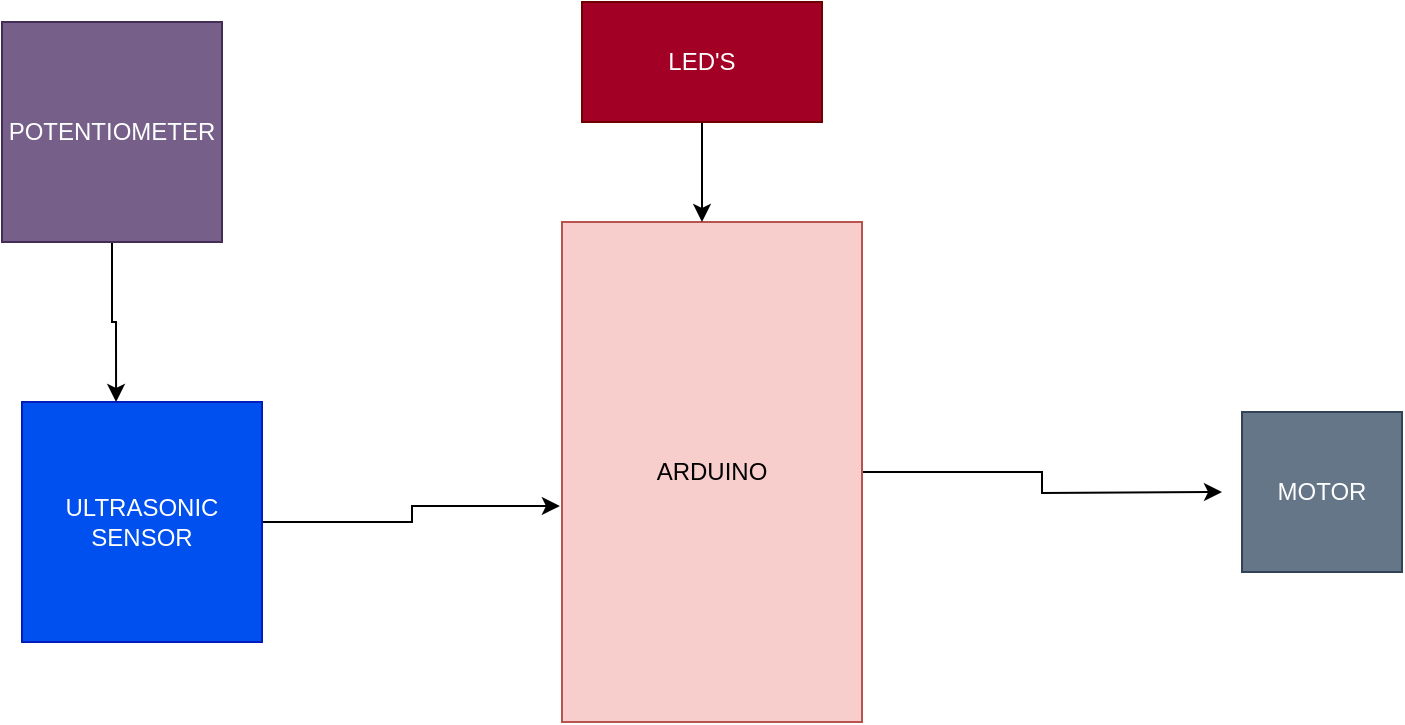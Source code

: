 <mxfile version="16.6.4" type="device"><diagram id="mWfwQEH-AU1cWXv3qZQK" name="Page-1"><mxGraphModel dx="1422" dy="804" grid="1" gridSize="10" guides="1" tooltips="1" connect="1" arrows="1" fold="1" page="1" pageScale="1" pageWidth="850" pageHeight="1100" math="0" shadow="0"><root><mxCell id="0"/><mxCell id="1" parent="0"/><mxCell id="5Oeg0ifpZbRos9yNj3lA-10" style="edgeStyle=orthogonalEdgeStyle;rounded=0;orthogonalLoop=1;jettySize=auto;html=1;" edge="1" parent="1" source="5Oeg0ifpZbRos9yNj3lA-3"><mxGeometry relative="1" as="geometry"><mxPoint x="660" y="315" as="targetPoint"/></mxGeometry></mxCell><mxCell id="5Oeg0ifpZbRos9yNj3lA-3" value="ARDUINO" style="rounded=0;whiteSpace=wrap;html=1;fillColor=#f8cecc;strokeColor=#b85450;" vertex="1" parent="1"><mxGeometry x="330" y="180" width="150" height="250" as="geometry"/></mxCell><mxCell id="5Oeg0ifpZbRos9yNj3lA-9" style="edgeStyle=orthogonalEdgeStyle;rounded=0;orthogonalLoop=1;jettySize=auto;html=1;entryX=-0.007;entryY=0.568;entryDx=0;entryDy=0;entryPerimeter=0;" edge="1" parent="1" source="5Oeg0ifpZbRos9yNj3lA-4" target="5Oeg0ifpZbRos9yNj3lA-3"><mxGeometry relative="1" as="geometry"/></mxCell><mxCell id="5Oeg0ifpZbRos9yNj3lA-4" value="ULTRASONIC SENSOR" style="rounded=0;whiteSpace=wrap;html=1;fillColor=#0050ef;strokeColor=#001DBC;fontColor=#ffffff;" vertex="1" parent="1"><mxGeometry x="60" y="270" width="120" height="120" as="geometry"/></mxCell><mxCell id="5Oeg0ifpZbRos9yNj3lA-5" value="MOTOR" style="whiteSpace=wrap;html=1;aspect=fixed;fillColor=#647687;strokeColor=#314354;fontColor=#ffffff;" vertex="1" parent="1"><mxGeometry x="670" y="275" width="80" height="80" as="geometry"/></mxCell><mxCell id="5Oeg0ifpZbRos9yNj3lA-8" style="edgeStyle=orthogonalEdgeStyle;rounded=0;orthogonalLoop=1;jettySize=auto;html=1;entryX=0.392;entryY=0;entryDx=0;entryDy=0;entryPerimeter=0;" edge="1" parent="1" source="5Oeg0ifpZbRos9yNj3lA-6" target="5Oeg0ifpZbRos9yNj3lA-4"><mxGeometry relative="1" as="geometry"/></mxCell><mxCell id="5Oeg0ifpZbRos9yNj3lA-6" value="POTENTIOMETER" style="whiteSpace=wrap;html=1;aspect=fixed;fillColor=#76608a;strokeColor=#432D57;fontColor=#ffffff;" vertex="1" parent="1"><mxGeometry x="50" y="80" width="110" height="110" as="geometry"/></mxCell><mxCell id="5Oeg0ifpZbRos9yNj3lA-14" style="edgeStyle=orthogonalEdgeStyle;rounded=0;orthogonalLoop=1;jettySize=auto;html=1;" edge="1" parent="1" source="5Oeg0ifpZbRos9yNj3lA-12"><mxGeometry relative="1" as="geometry"><mxPoint x="400" y="180" as="targetPoint"/></mxGeometry></mxCell><mxCell id="5Oeg0ifpZbRos9yNj3lA-12" value="LED'S" style="rounded=0;whiteSpace=wrap;html=1;fillColor=#a20025;fontColor=#ffffff;strokeColor=#6F0000;" vertex="1" parent="1"><mxGeometry x="340" y="70" width="120" height="60" as="geometry"/></mxCell></root></mxGraphModel></diagram></mxfile>